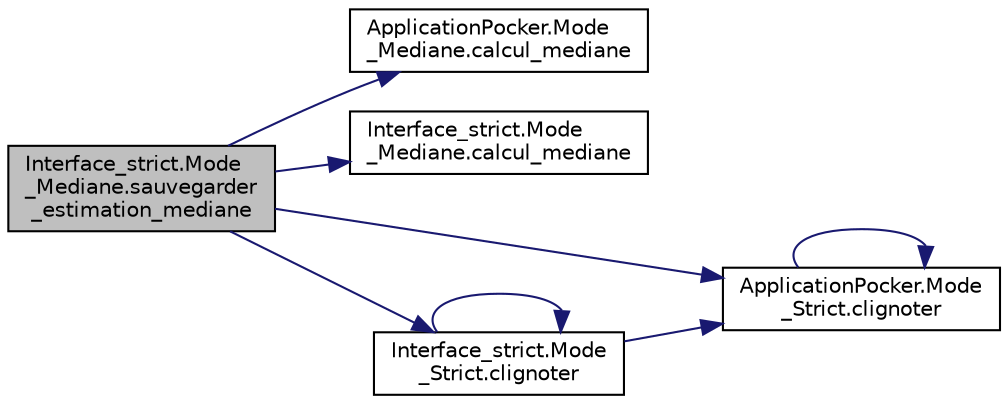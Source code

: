 digraph "Interface_strict.Mode_Mediane.sauvegarder_estimation_mediane"
{
  edge [fontname="Helvetica",fontsize="10",labelfontname="Helvetica",labelfontsize="10"];
  node [fontname="Helvetica",fontsize="10",shape=record];
  rankdir="LR";
  Node17 [label="Interface_strict.Mode\l_Mediane.sauvegarder\l_estimation_mediane",height=0.2,width=0.4,color="black", fillcolor="grey75", style="filled", fontcolor="black"];
  Node17 -> Node18 [color="midnightblue",fontsize="10",style="solid",fontname="Helvetica"];
  Node18 [label="ApplicationPocker.Mode\l_Mediane.calcul_mediane",height=0.2,width=0.4,color="black", fillcolor="white", style="filled",URL="$class_application_pocker_1_1_mode___mediane.html#afac08c38666a7bc9aebc4edd19bb67a5"];
  Node17 -> Node19 [color="midnightblue",fontsize="10",style="solid",fontname="Helvetica"];
  Node19 [label="Interface_strict.Mode\l_Mediane.calcul_mediane",height=0.2,width=0.4,color="black", fillcolor="white", style="filled",URL="$class_interface__strict_1_1_mode___mediane.html#ac00ce7e5c8468e9e7ed77c05b4c63c19"];
  Node17 -> Node20 [color="midnightblue",fontsize="10",style="solid",fontname="Helvetica"];
  Node20 [label="ApplicationPocker.Mode\l_Strict.clignoter",height=0.2,width=0.4,color="black", fillcolor="white", style="filled",URL="$class_application_pocker_1_1_mode___strict.html#a843a41abde8f3149546359546840d74a"];
  Node20 -> Node20 [color="midnightblue",fontsize="10",style="solid",fontname="Helvetica"];
  Node17 -> Node21 [color="midnightblue",fontsize="10",style="solid",fontname="Helvetica"];
  Node21 [label="Interface_strict.Mode\l_Strict.clignoter",height=0.2,width=0.4,color="black", fillcolor="white", style="filled",URL="$class_interface__strict_1_1_mode___strict.html#a4e861610380efa3bf23ac3e7c2ecdac7"];
  Node21 -> Node20 [color="midnightblue",fontsize="10",style="solid",fontname="Helvetica"];
  Node21 -> Node21 [color="midnightblue",fontsize="10",style="solid",fontname="Helvetica"];
}
